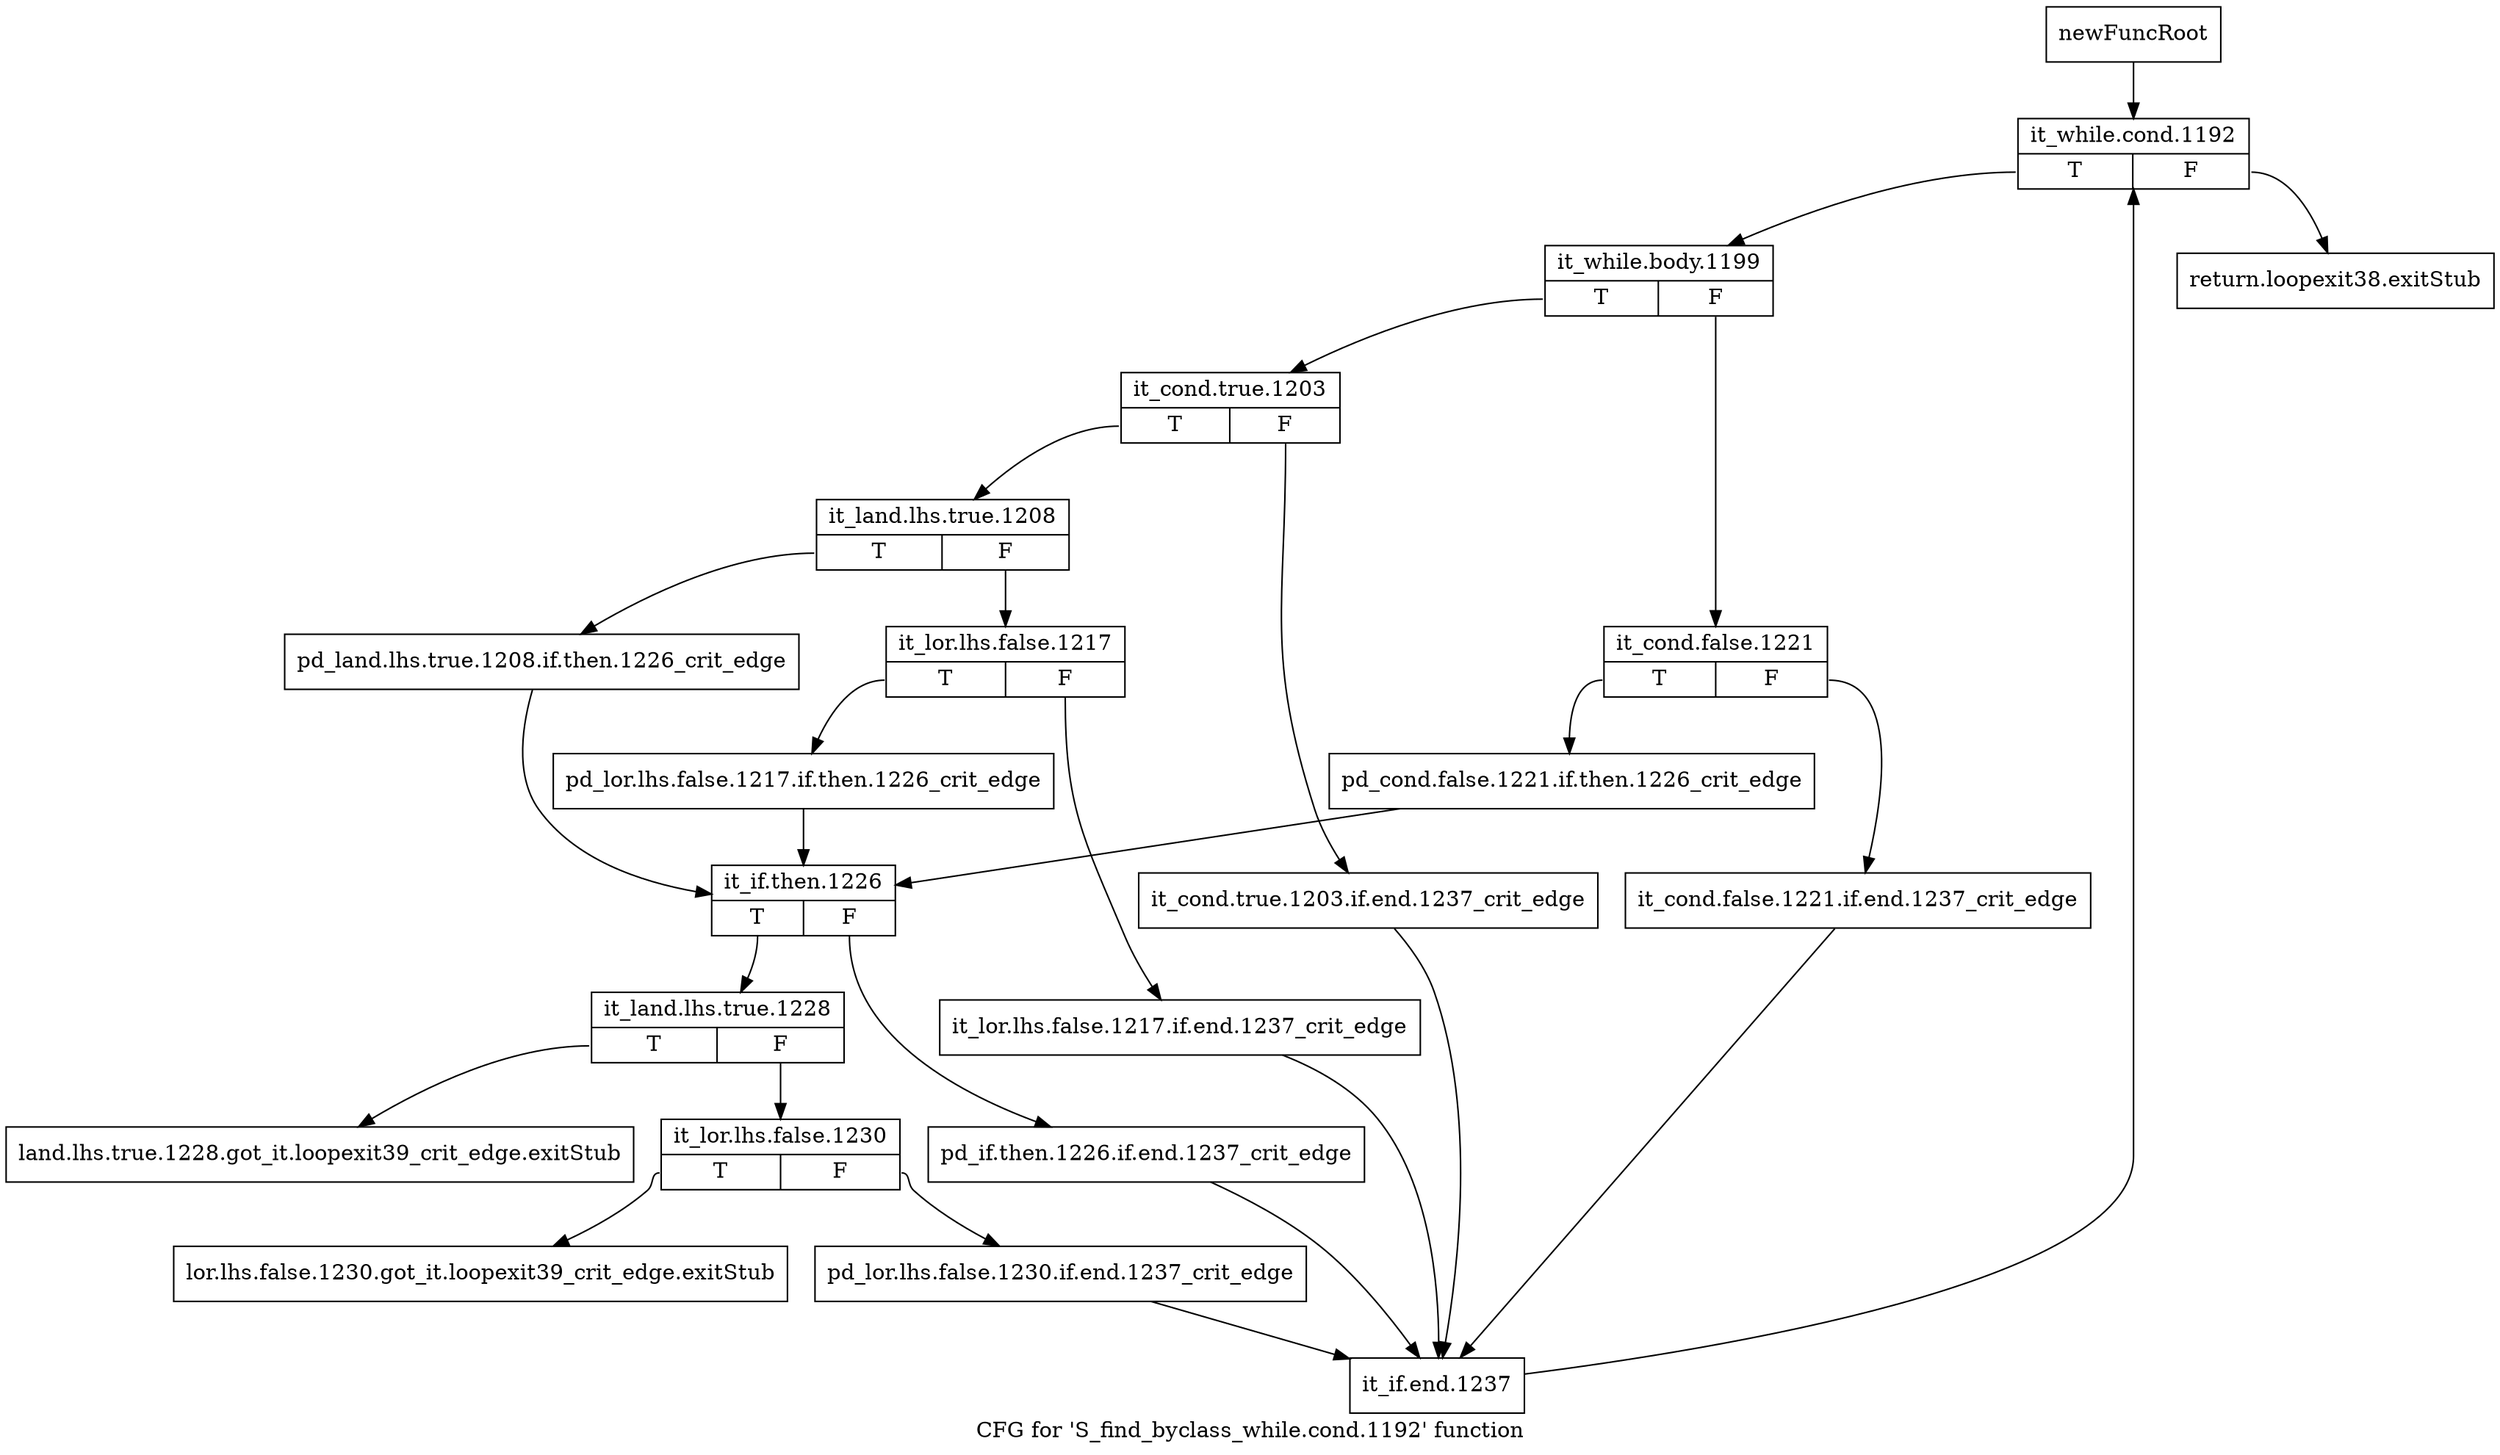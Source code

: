 digraph "CFG for 'S_find_byclass_while.cond.1192' function" {
	label="CFG for 'S_find_byclass_while.cond.1192' function";

	Node0x52ac570 [shape=record,label="{newFuncRoot}"];
	Node0x52ac570 -> Node0x52ad110;
	Node0x52ad020 [shape=record,label="{return.loopexit38.exitStub}"];
	Node0x52ad070 [shape=record,label="{land.lhs.true.1228.got_it.loopexit39_crit_edge.exitStub}"];
	Node0x52ad0c0 [shape=record,label="{lor.lhs.false.1230.got_it.loopexit39_crit_edge.exitStub}"];
	Node0x52ad110 [shape=record,label="{it_while.cond.1192|{<s0>T|<s1>F}}"];
	Node0x52ad110:s0 -> Node0x52ad160;
	Node0x52ad110:s1 -> Node0x52ad020;
	Node0x52ad160 [shape=record,label="{it_while.body.1199|{<s0>T|<s1>F}}"];
	Node0x52ad160:s0 -> Node0x52ad2a0;
	Node0x52ad160:s1 -> Node0x52ad1b0;
	Node0x52ad1b0 [shape=record,label="{it_cond.false.1221|{<s0>T|<s1>F}}"];
	Node0x52ad1b0:s0 -> Node0x52ad250;
	Node0x52ad1b0:s1 -> Node0x52ad200;
	Node0x52ad200 [shape=record,label="{it_cond.false.1221.if.end.1237_crit_edge}"];
	Node0x52ad200 -> Node0x52ad660;
	Node0x52ad250 [shape=record,label="{pd_cond.false.1221.if.then.1226_crit_edge}"];
	Node0x52ad250 -> Node0x52ad4d0;
	Node0x52ad2a0 [shape=record,label="{it_cond.true.1203|{<s0>T|<s1>F}}"];
	Node0x52ad2a0:s0 -> Node0x52ad340;
	Node0x52ad2a0:s1 -> Node0x52ad2f0;
	Node0x52ad2f0 [shape=record,label="{it_cond.true.1203.if.end.1237_crit_edge}"];
	Node0x52ad2f0 -> Node0x52ad660;
	Node0x52ad340 [shape=record,label="{it_land.lhs.true.1208|{<s0>T|<s1>F}}"];
	Node0x52ad340:s0 -> Node0x52ad480;
	Node0x52ad340:s1 -> Node0x52ad390;
	Node0x52ad390 [shape=record,label="{it_lor.lhs.false.1217|{<s0>T|<s1>F}}"];
	Node0x52ad390:s0 -> Node0x52ad430;
	Node0x52ad390:s1 -> Node0x52ad3e0;
	Node0x52ad3e0 [shape=record,label="{it_lor.lhs.false.1217.if.end.1237_crit_edge}"];
	Node0x52ad3e0 -> Node0x52ad660;
	Node0x52ad430 [shape=record,label="{pd_lor.lhs.false.1217.if.then.1226_crit_edge}"];
	Node0x52ad430 -> Node0x52ad4d0;
	Node0x52ad480 [shape=record,label="{pd_land.lhs.true.1208.if.then.1226_crit_edge}"];
	Node0x52ad480 -> Node0x52ad4d0;
	Node0x52ad4d0 [shape=record,label="{it_if.then.1226|{<s0>T|<s1>F}}"];
	Node0x52ad4d0:s0 -> Node0x52ad570;
	Node0x52ad4d0:s1 -> Node0x52ad520;
	Node0x52ad520 [shape=record,label="{pd_if.then.1226.if.end.1237_crit_edge}"];
	Node0x52ad520 -> Node0x52ad660;
	Node0x52ad570 [shape=record,label="{it_land.lhs.true.1228|{<s0>T|<s1>F}}"];
	Node0x52ad570:s0 -> Node0x52ad070;
	Node0x52ad570:s1 -> Node0x52ad5c0;
	Node0x52ad5c0 [shape=record,label="{it_lor.lhs.false.1230|{<s0>T|<s1>F}}"];
	Node0x52ad5c0:s0 -> Node0x52ad0c0;
	Node0x52ad5c0:s1 -> Node0x52ad610;
	Node0x52ad610 [shape=record,label="{pd_lor.lhs.false.1230.if.end.1237_crit_edge}"];
	Node0x52ad610 -> Node0x52ad660;
	Node0x52ad660 [shape=record,label="{it_if.end.1237}"];
	Node0x52ad660 -> Node0x52ad110;
}
